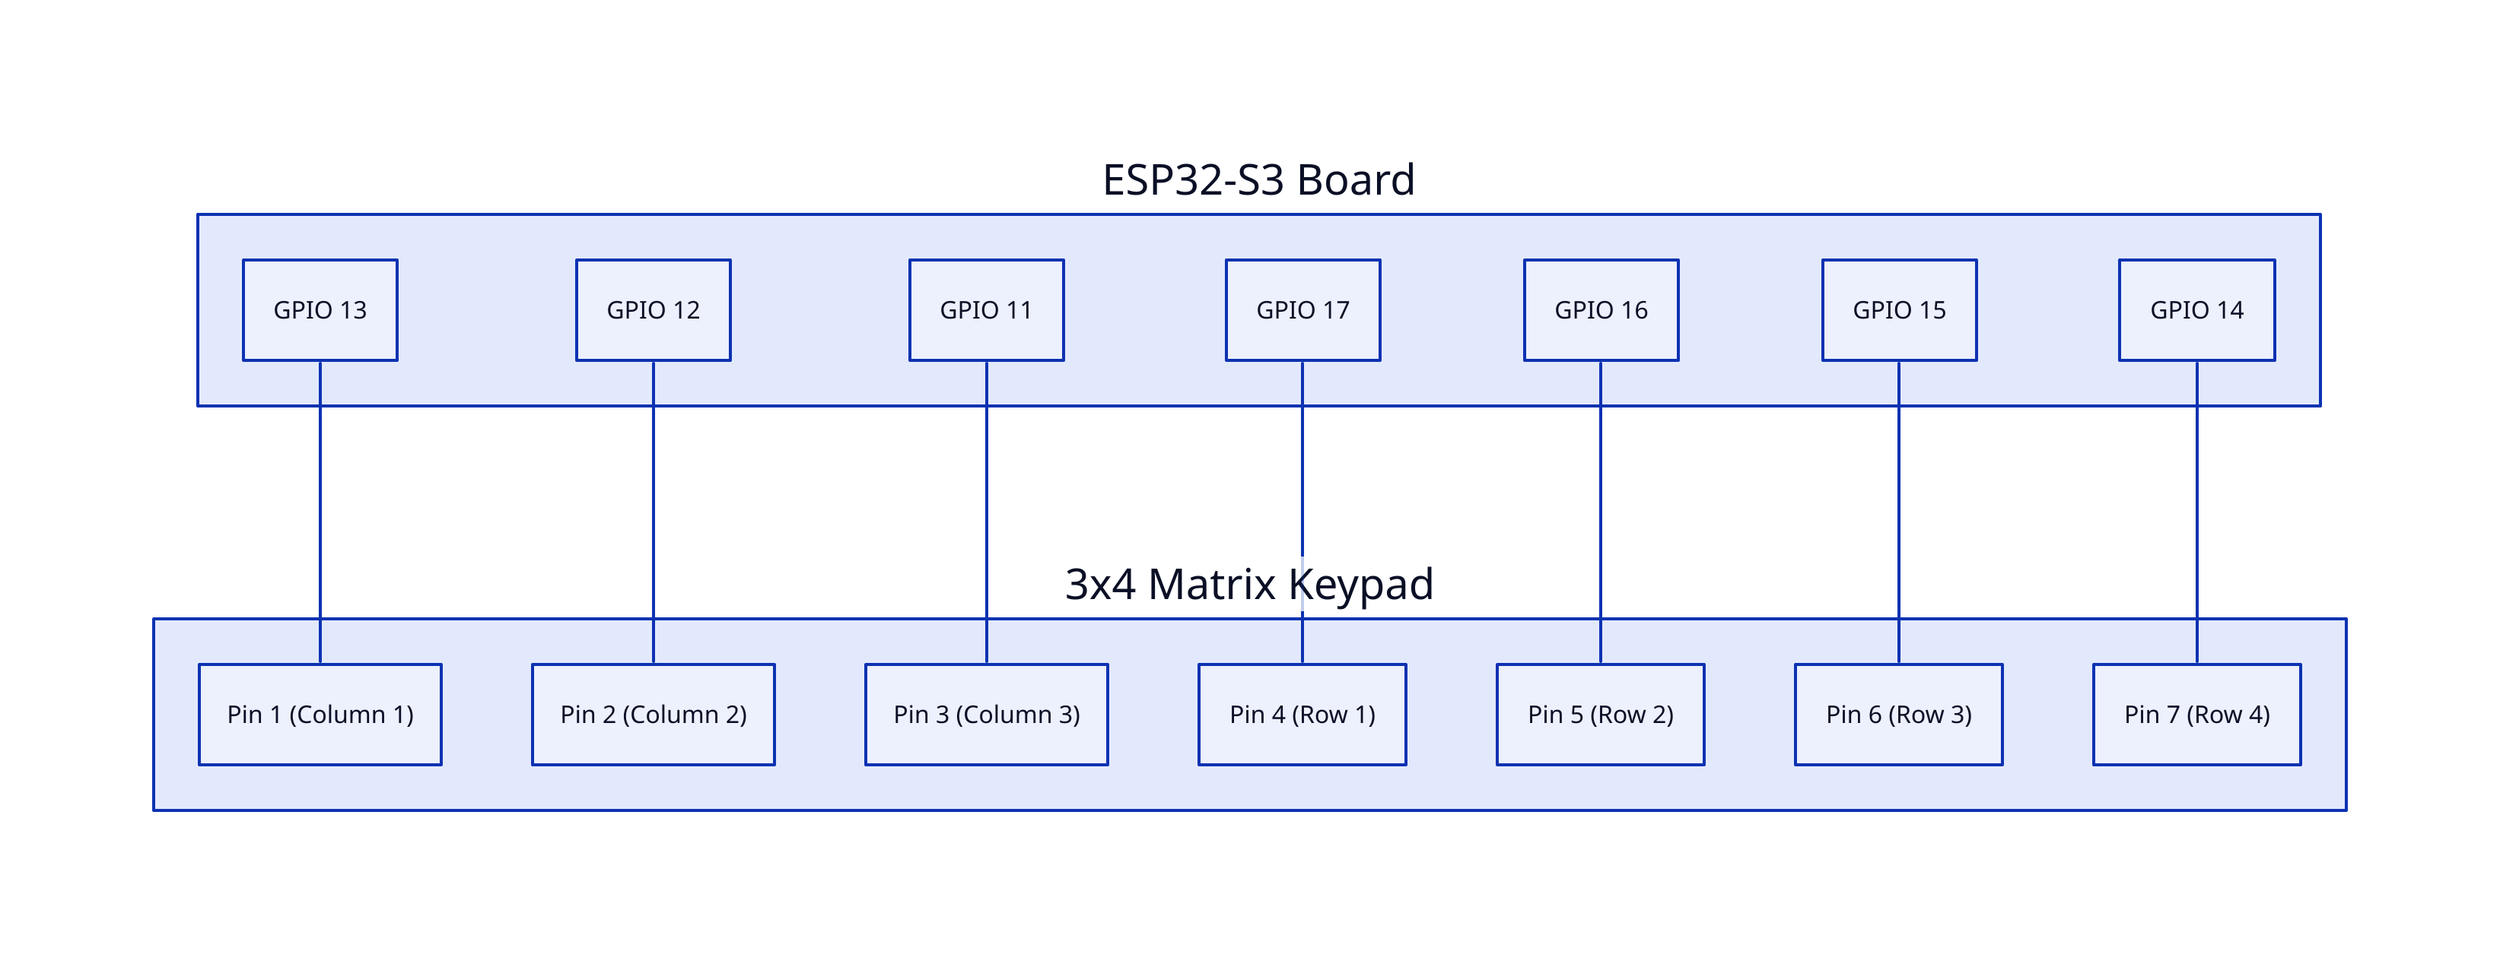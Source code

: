 # Wiring Diagram for Keypad

ESP32: "ESP32-S3 Board" {
  shape: rectangle

  # Define the specific pins we are using on the ESP32.
  G17: GPIO 17
  G16: GPIO 16
  G15: GPIO 15
  G14: GPIO 14
  
  G13: GPIO 13
  G12: GPIO 12
  G11: GPIO 11
}

Keypad: "3x4 Matrix Keypad" {
  shape: rectangle
  
  # Define the 7 pins on the keypad, in order from left to right.
  P1: Pin 1 (Column 1)
  P2: Pin 2 (Column 2)
  P3: Pin 3 (Column 3)

  P4: Pin 4 (Row 1)
  P5: Pin 5 (Row 2)
  P6: Pin 6 (Row 3)
  P7: Pin 7 (Row 4)
}



# Connect the 3 Column pins
ESP32.G13 -- Keypad.P1
ESP32.G12 -- Keypad.P2
ESP32.G11 -- Keypad.P3

# Connect the 4 Row pins
ESP32.G17 -- Keypad.P4
ESP32.G16 -- Keypad.P5
ESP32.G15 -- Keypad.P6
ESP32.G14 -- Keypad.P7